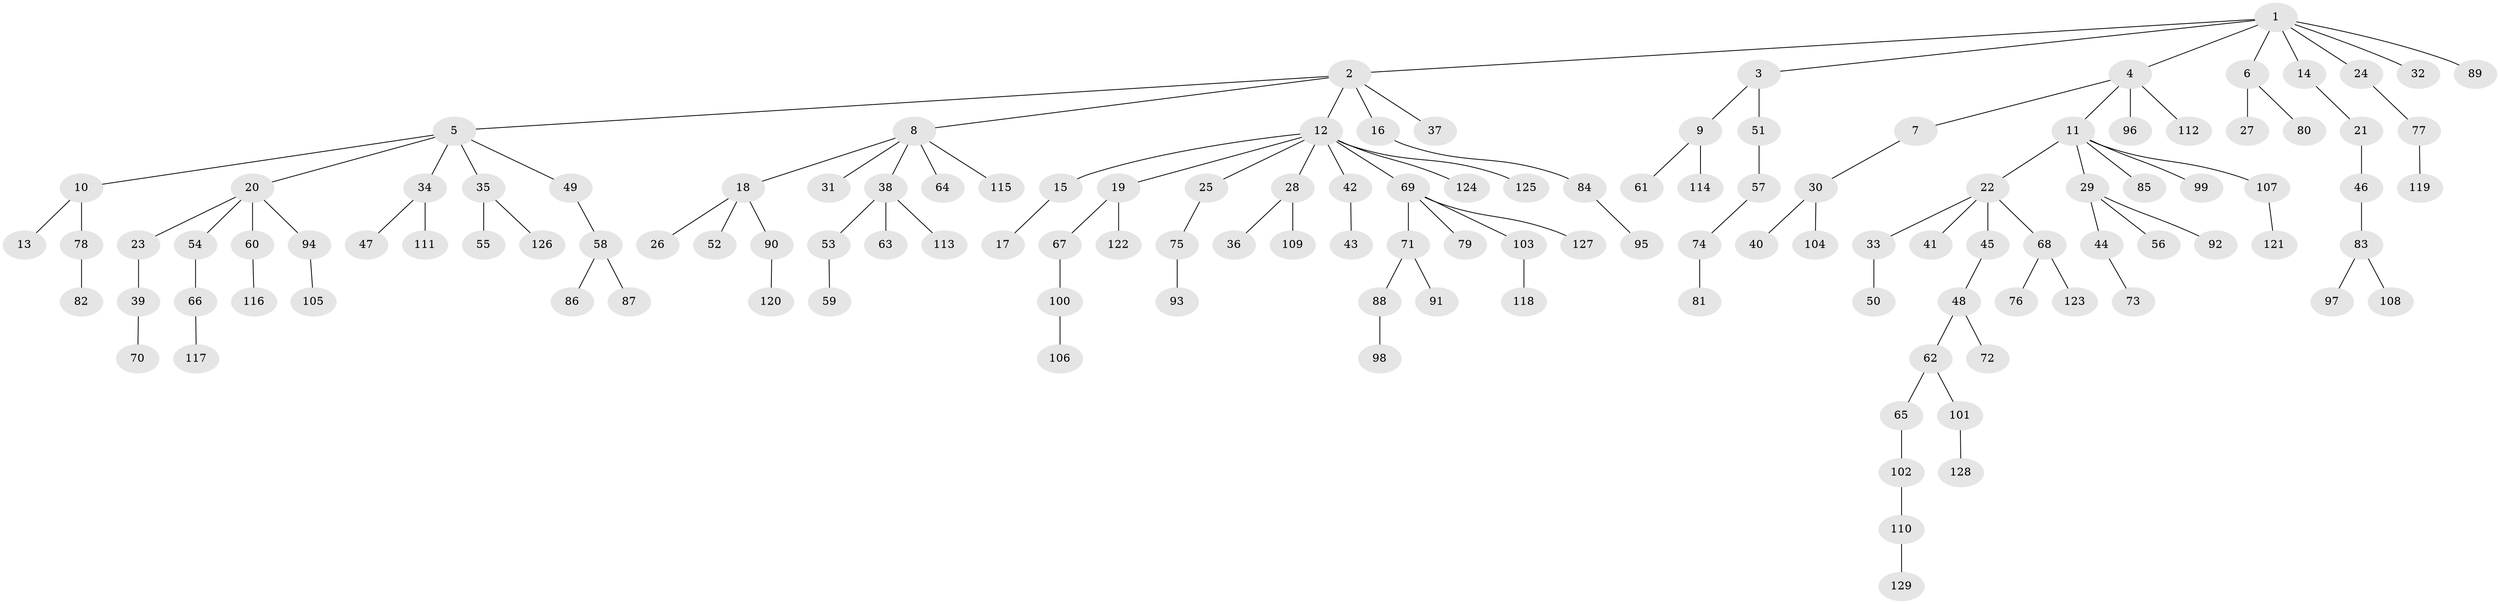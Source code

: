 // Generated by graph-tools (version 1.1) at 2025/15/03/09/25 04:15:26]
// undirected, 129 vertices, 128 edges
graph export_dot {
graph [start="1"]
  node [color=gray90,style=filled];
  1;
  2;
  3;
  4;
  5;
  6;
  7;
  8;
  9;
  10;
  11;
  12;
  13;
  14;
  15;
  16;
  17;
  18;
  19;
  20;
  21;
  22;
  23;
  24;
  25;
  26;
  27;
  28;
  29;
  30;
  31;
  32;
  33;
  34;
  35;
  36;
  37;
  38;
  39;
  40;
  41;
  42;
  43;
  44;
  45;
  46;
  47;
  48;
  49;
  50;
  51;
  52;
  53;
  54;
  55;
  56;
  57;
  58;
  59;
  60;
  61;
  62;
  63;
  64;
  65;
  66;
  67;
  68;
  69;
  70;
  71;
  72;
  73;
  74;
  75;
  76;
  77;
  78;
  79;
  80;
  81;
  82;
  83;
  84;
  85;
  86;
  87;
  88;
  89;
  90;
  91;
  92;
  93;
  94;
  95;
  96;
  97;
  98;
  99;
  100;
  101;
  102;
  103;
  104;
  105;
  106;
  107;
  108;
  109;
  110;
  111;
  112;
  113;
  114;
  115;
  116;
  117;
  118;
  119;
  120;
  121;
  122;
  123;
  124;
  125;
  126;
  127;
  128;
  129;
  1 -- 2;
  1 -- 3;
  1 -- 4;
  1 -- 6;
  1 -- 14;
  1 -- 24;
  1 -- 32;
  1 -- 89;
  2 -- 5;
  2 -- 8;
  2 -- 12;
  2 -- 16;
  2 -- 37;
  3 -- 9;
  3 -- 51;
  4 -- 7;
  4 -- 11;
  4 -- 96;
  4 -- 112;
  5 -- 10;
  5 -- 20;
  5 -- 34;
  5 -- 35;
  5 -- 49;
  6 -- 27;
  6 -- 80;
  7 -- 30;
  8 -- 18;
  8 -- 31;
  8 -- 38;
  8 -- 64;
  8 -- 115;
  9 -- 61;
  9 -- 114;
  10 -- 13;
  10 -- 78;
  11 -- 22;
  11 -- 29;
  11 -- 85;
  11 -- 99;
  11 -- 107;
  12 -- 15;
  12 -- 19;
  12 -- 25;
  12 -- 28;
  12 -- 42;
  12 -- 69;
  12 -- 124;
  12 -- 125;
  14 -- 21;
  15 -- 17;
  16 -- 84;
  18 -- 26;
  18 -- 52;
  18 -- 90;
  19 -- 67;
  19 -- 122;
  20 -- 23;
  20 -- 54;
  20 -- 60;
  20 -- 94;
  21 -- 46;
  22 -- 33;
  22 -- 41;
  22 -- 45;
  22 -- 68;
  23 -- 39;
  24 -- 77;
  25 -- 75;
  28 -- 36;
  28 -- 109;
  29 -- 44;
  29 -- 56;
  29 -- 92;
  30 -- 40;
  30 -- 104;
  33 -- 50;
  34 -- 47;
  34 -- 111;
  35 -- 55;
  35 -- 126;
  38 -- 53;
  38 -- 63;
  38 -- 113;
  39 -- 70;
  42 -- 43;
  44 -- 73;
  45 -- 48;
  46 -- 83;
  48 -- 62;
  48 -- 72;
  49 -- 58;
  51 -- 57;
  53 -- 59;
  54 -- 66;
  57 -- 74;
  58 -- 86;
  58 -- 87;
  60 -- 116;
  62 -- 65;
  62 -- 101;
  65 -- 102;
  66 -- 117;
  67 -- 100;
  68 -- 76;
  68 -- 123;
  69 -- 71;
  69 -- 79;
  69 -- 103;
  69 -- 127;
  71 -- 88;
  71 -- 91;
  74 -- 81;
  75 -- 93;
  77 -- 119;
  78 -- 82;
  83 -- 97;
  83 -- 108;
  84 -- 95;
  88 -- 98;
  90 -- 120;
  94 -- 105;
  100 -- 106;
  101 -- 128;
  102 -- 110;
  103 -- 118;
  107 -- 121;
  110 -- 129;
}
